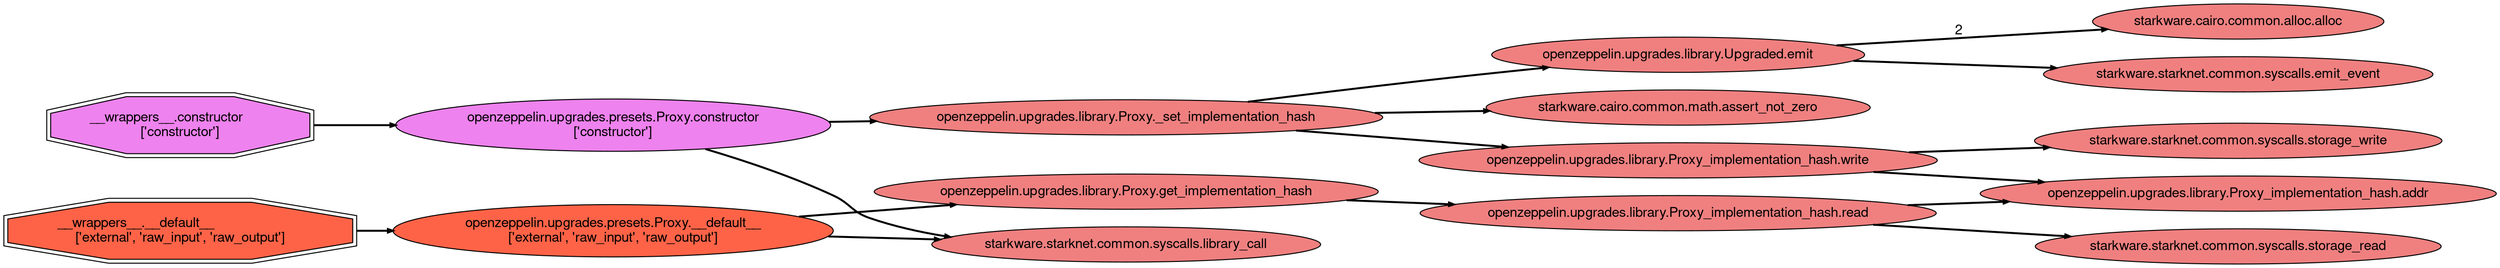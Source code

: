 // Call flow graph
digraph CarbonableProxy {
	graph [fontname="Helvetica,Arial,sans-serif" fontsize=20 layout=dot newrank=true rankdir=LR]
	node [fontname="Helvetica,Arial,sans-serif" pencolor="#00000044" shape="rect, plaintext" style=filled]
	edge [arrowsize=0.5 fontname="Helvetica,Arial,sans-serif" labeldistance=3 labelfontcolor="#00000080" penwidth=2]
	0 [label="starkware.cairo.common.alloc.alloc" color="" fillcolor=lightcoral shape=oval style=filled]
	3 [label="starkware.cairo.common.math.assert_not_zero" color="" fillcolor=lightcoral shape=oval style=filled]
	8 [label="starkware.starknet.common.syscalls.library_call" color="" fillcolor=lightcoral shape=oval style=filled]
	20 [label="starkware.starknet.common.syscalls.storage_read" color="" fillcolor=lightcoral shape=oval style=filled]
	28 [label="starkware.starknet.common.syscalls.storage_write" color="" fillcolor=lightcoral shape=oval style=filled]
	36 [label="starkware.starknet.common.syscalls.emit_event" color="" fillcolor=lightcoral shape=oval style=filled]
	46 [label="openzeppelin.upgrades.library.Upgraded.emit" color="" fillcolor=lightcoral shape=oval style=filled]
	70 [label="openzeppelin.upgrades.library.Proxy_implementation_hash.addr" color="" fillcolor=lightcoral shape=oval style=filled]
	75 [label="openzeppelin.upgrades.library.Proxy_implementation_hash.read" color="" fillcolor=lightcoral shape=oval style=filled]
	88 [label="openzeppelin.upgrades.library.Proxy_implementation_hash.write" color="" fillcolor=lightcoral shape=oval style=filled]
	100 [label="openzeppelin.upgrades.library.Proxy.get_implementation_hash" color="" fillcolor=lightcoral shape=oval style=filled]
	106 [label="openzeppelin.upgrades.library.Proxy._set_implementation_hash" color="" fillcolor=lightcoral shape=oval style=filled]
	124 [label="openzeppelin.upgrades.presets.Proxy.constructor\l['constructor']" color="" fillcolor=violet shape=oval style=filled]
	149 [label="__wrappers__.constructor\l['constructor']" color="" fillcolor=violet shape=doubleoctagon style=filled]
	178 [label="openzeppelin.upgrades.presets.Proxy.__default__\l['external', 'raw_input', 'raw_output']" color="" fillcolor=tomato shape=oval style=filled]
	196 [label="__wrappers__.__default__\l['external', 'raw_input', 'raw_output']" color="" fillcolor=tomato shape=doubleoctagon style=filled]
	46 -> 0 [label=2]
	46 -> 36
	75 -> 70
	75 -> 20
	88 -> 70
	88 -> 28
	100 -> 75
	106 -> 3
	106 -> 88
	106 -> 46
	124 -> 106
	124 -> 8
	149 -> 124
	178 -> 100
	178 -> 8
	196 -> 178
}
